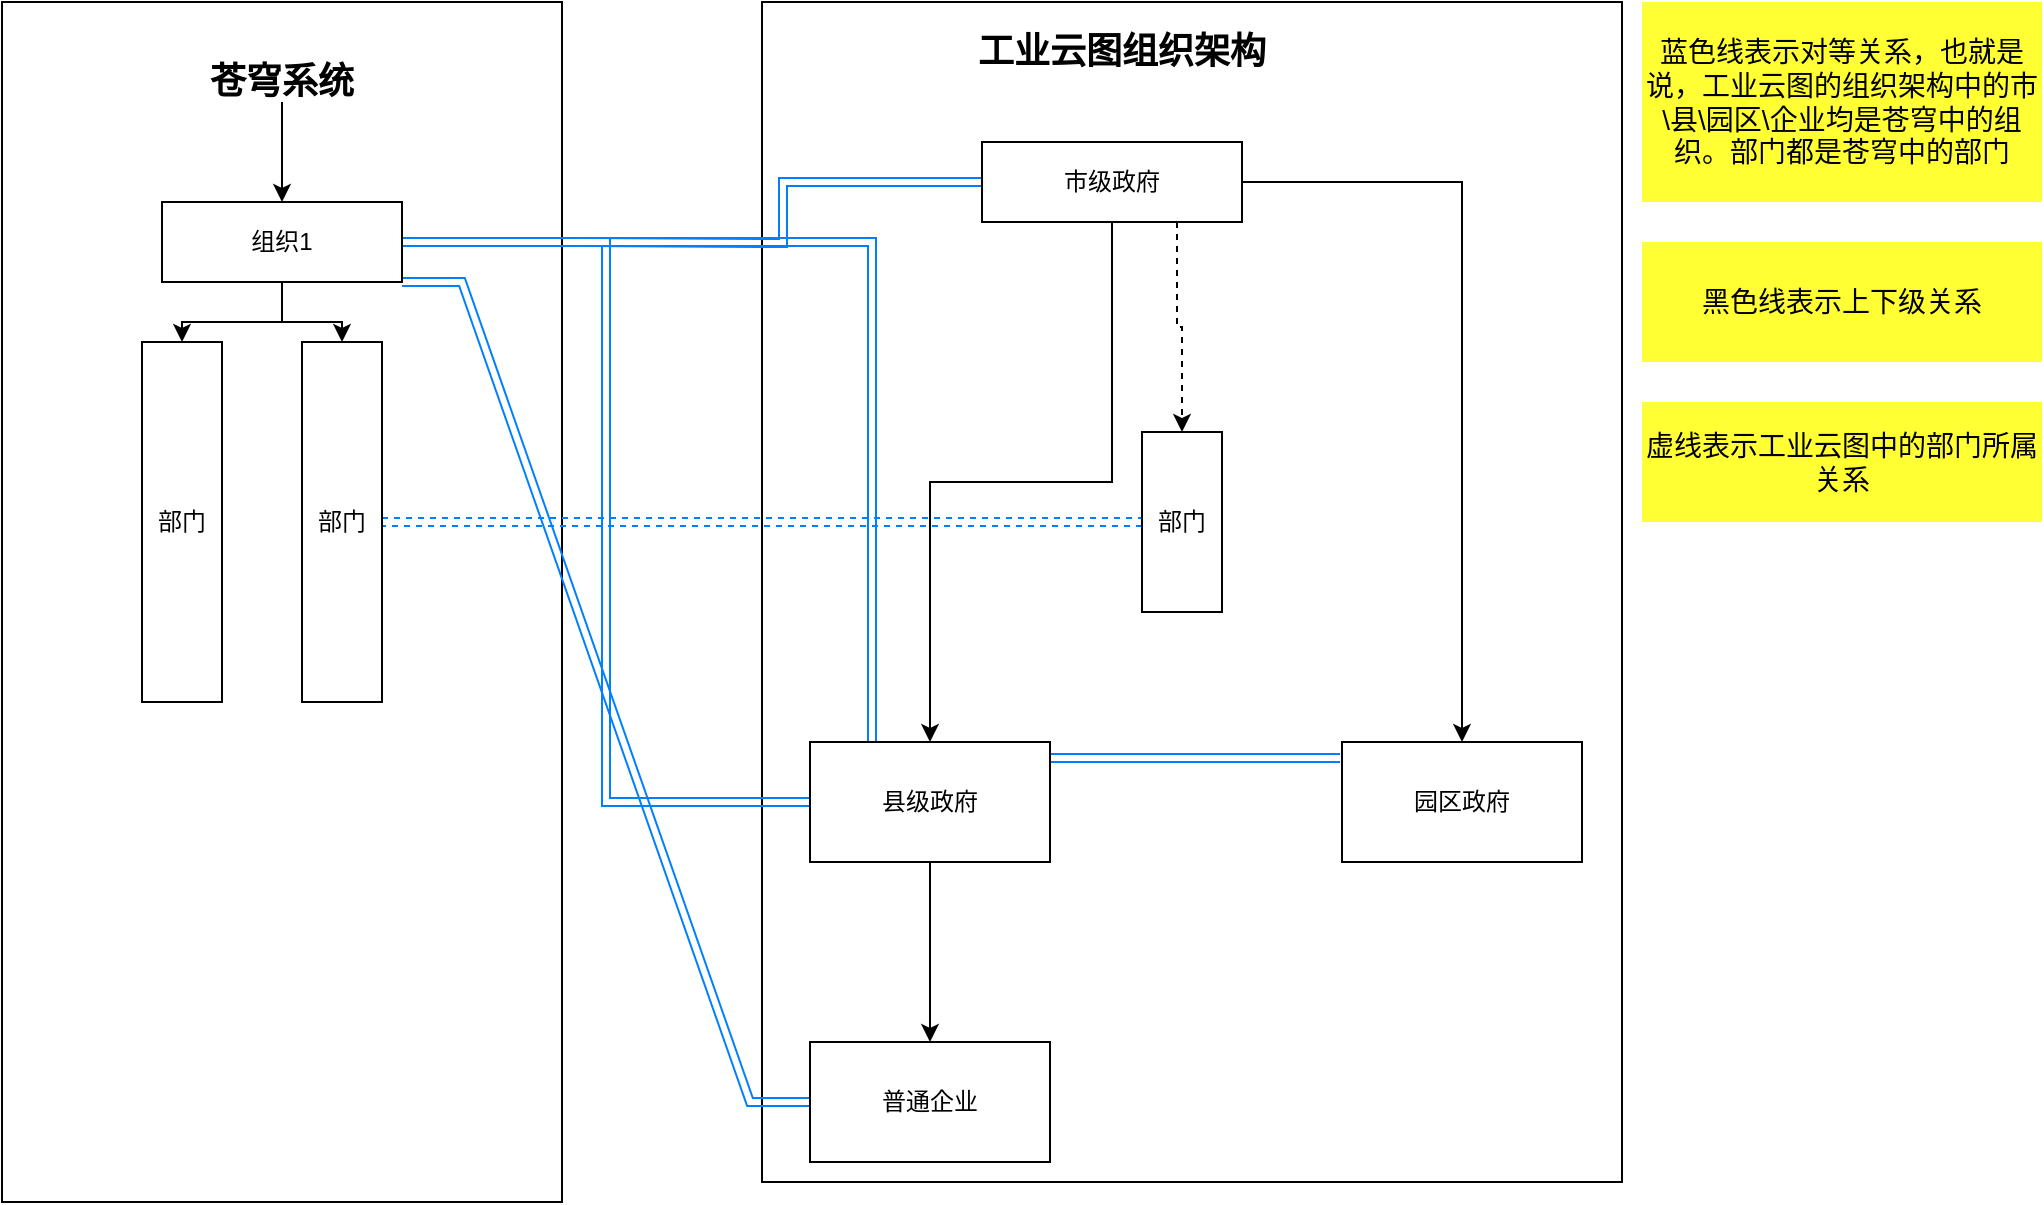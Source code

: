 <mxfile version="14.6.12" type="github">
  <diagram id="SzhYpprUnLFpqMhuG39h" name="Page-1">
    <mxGraphModel dx="2066" dy="734" grid="1" gridSize="10" guides="1" tooltips="1" connect="1" arrows="1" fold="1" page="1" pageScale="1" pageWidth="827" pageHeight="1169" math="0" shadow="0">
      <root>
        <mxCell id="0" />
        <mxCell id="1" parent="0" />
        <mxCell id="AvuxBjVWZXAVx2Q5hfT--40" value="" style="rounded=0;whiteSpace=wrap;html=1;fillColor=#FFFFFF;" vertex="1" parent="1">
          <mxGeometry x="270" width="430" height="590" as="geometry" />
        </mxCell>
        <mxCell id="AvuxBjVWZXAVx2Q5hfT--39" value="" style="rounded=0;whiteSpace=wrap;html=1;fillColor=#FFFFFF;" vertex="1" parent="1">
          <mxGeometry x="-110" width="280" height="600" as="geometry" />
        </mxCell>
        <mxCell id="AvuxBjVWZXAVx2Q5hfT--20" style="edgeStyle=orthogonalEdgeStyle;rounded=0;orthogonalLoop=1;jettySize=auto;html=1;entryX=0;entryY=0.5;entryDx=0;entryDy=0;shape=link;strokeColor=#007FFF;" edge="1" parent="1" target="AvuxBjVWZXAVx2Q5hfT--15">
          <mxGeometry relative="1" as="geometry">
            <mxPoint x="180" y="120" as="sourcePoint" />
          </mxGeometry>
        </mxCell>
        <mxCell id="AvuxBjVWZXAVx2Q5hfT--23" style="edgeStyle=orthogonalEdgeStyle;shape=link;rounded=0;orthogonalLoop=1;jettySize=auto;html=1;entryX=-0.008;entryY=0.133;entryDx=0;entryDy=0;entryPerimeter=0;strokeColor=#007FFF;curved=1;" edge="1" parent="1" source="AvuxBjVWZXAVx2Q5hfT--3" target="AvuxBjVWZXAVx2Q5hfT--18">
          <mxGeometry relative="1" as="geometry" />
        </mxCell>
        <mxCell id="AvuxBjVWZXAVx2Q5hfT--21" style="edgeStyle=orthogonalEdgeStyle;shape=link;rounded=0;orthogonalLoop=1;jettySize=auto;html=1;entryX=0;entryY=0.5;entryDx=0;entryDy=0;strokeColor=#007FFF;exitX=1;exitY=0.5;exitDx=0;exitDy=0;" edge="1" parent="1" source="AvuxBjVWZXAVx2Q5hfT--3" target="AvuxBjVWZXAVx2Q5hfT--16">
          <mxGeometry relative="1" as="geometry">
            <mxPoint x="180" y="120" as="sourcePoint" />
          </mxGeometry>
        </mxCell>
        <mxCell id="AvuxBjVWZXAVx2Q5hfT--26" style="edgeStyle=entityRelationEdgeStyle;shape=link;rounded=0;orthogonalLoop=1;jettySize=auto;html=1;exitX=1;exitY=1;exitDx=0;exitDy=0;entryX=0;entryY=0.5;entryDx=0;entryDy=0;strokeColor=#007FFF;" edge="1" parent="1" source="AvuxBjVWZXAVx2Q5hfT--3" target="AvuxBjVWZXAVx2Q5hfT--17">
          <mxGeometry relative="1" as="geometry" />
        </mxCell>
        <mxCell id="AvuxBjVWZXAVx2Q5hfT--6" style="edgeStyle=orthogonalEdgeStyle;rounded=0;orthogonalLoop=1;jettySize=auto;html=1;" edge="1" parent="1" source="AvuxBjVWZXAVx2Q5hfT--2" target="AvuxBjVWZXAVx2Q5hfT--3">
          <mxGeometry relative="1" as="geometry" />
        </mxCell>
        <mxCell id="AvuxBjVWZXAVx2Q5hfT--2" value="&lt;font style=&quot;font-size: 18px&quot;&gt;&lt;b&gt;苍穹系统&lt;/b&gt;&lt;/font&gt;" style="text;html=1;strokeColor=none;fillColor=none;align=center;verticalAlign=middle;whiteSpace=wrap;rounded=0;" vertex="1" parent="1">
          <mxGeometry x="-30" y="30" width="120" height="20" as="geometry" />
        </mxCell>
        <mxCell id="AvuxBjVWZXAVx2Q5hfT--12" style="edgeStyle=orthogonalEdgeStyle;rounded=0;orthogonalLoop=1;jettySize=auto;html=1;entryX=0.5;entryY=0;entryDx=0;entryDy=0;" edge="1" parent="1" source="AvuxBjVWZXAVx2Q5hfT--3" target="AvuxBjVWZXAVx2Q5hfT--8">
          <mxGeometry relative="1" as="geometry" />
        </mxCell>
        <mxCell id="AvuxBjVWZXAVx2Q5hfT--13" style="edgeStyle=orthogonalEdgeStyle;rounded=0;orthogonalLoop=1;jettySize=auto;html=1;entryX=0.5;entryY=0;entryDx=0;entryDy=0;" edge="1" parent="1" source="AvuxBjVWZXAVx2Q5hfT--3" target="AvuxBjVWZXAVx2Q5hfT--9">
          <mxGeometry relative="1" as="geometry" />
        </mxCell>
        <mxCell id="AvuxBjVWZXAVx2Q5hfT--3" value="组织1" style="rounded=0;whiteSpace=wrap;html=1;" vertex="1" parent="1">
          <mxGeometry x="-30" y="100" width="120" height="40" as="geometry" />
        </mxCell>
        <mxCell id="AvuxBjVWZXAVx2Q5hfT--8" value="部门" style="rounded=0;whiteSpace=wrap;html=1;" vertex="1" parent="1">
          <mxGeometry x="-40" y="170" width="40" height="180" as="geometry" />
        </mxCell>
        <mxCell id="AvuxBjVWZXAVx2Q5hfT--37" style="edgeStyle=orthogonalEdgeStyle;shape=link;rounded=0;orthogonalLoop=1;jettySize=auto;html=1;entryX=0;entryY=0.5;entryDx=0;entryDy=0;dashed=1;strokeColor=#007FFF;" edge="1" parent="1" source="AvuxBjVWZXAVx2Q5hfT--9" target="AvuxBjVWZXAVx2Q5hfT--33">
          <mxGeometry relative="1" as="geometry" />
        </mxCell>
        <mxCell id="AvuxBjVWZXAVx2Q5hfT--9" value="部门" style="rounded=0;whiteSpace=wrap;html=1;" vertex="1" parent="1">
          <mxGeometry x="40" y="170" width="40" height="180" as="geometry" />
        </mxCell>
        <mxCell id="AvuxBjVWZXAVx2Q5hfT--14" value="&lt;font style=&quot;font-size: 18px&quot;&gt;&lt;b&gt;工业云图组织架构&lt;/b&gt;&lt;/font&gt;" style="text;html=1;strokeColor=none;fillColor=none;align=center;verticalAlign=middle;whiteSpace=wrap;rounded=0;" vertex="1" parent="1">
          <mxGeometry x="360" y="10" width="180" height="30" as="geometry" />
        </mxCell>
        <mxCell id="AvuxBjVWZXAVx2Q5hfT--30" style="edgeStyle=orthogonalEdgeStyle;rounded=0;orthogonalLoop=1;jettySize=auto;html=1;exitX=0.5;exitY=1;exitDx=0;exitDy=0;entryX=0.5;entryY=0;entryDx=0;entryDy=0;strokeColor=#000000;" edge="1" parent="1" source="AvuxBjVWZXAVx2Q5hfT--15" target="AvuxBjVWZXAVx2Q5hfT--16">
          <mxGeometry relative="1" as="geometry" />
        </mxCell>
        <mxCell id="AvuxBjVWZXAVx2Q5hfT--31" style="edgeStyle=orthogonalEdgeStyle;rounded=0;orthogonalLoop=1;jettySize=auto;html=1;strokeColor=#000000;" edge="1" parent="1" source="AvuxBjVWZXAVx2Q5hfT--15" target="AvuxBjVWZXAVx2Q5hfT--18">
          <mxGeometry relative="1" as="geometry" />
        </mxCell>
        <mxCell id="AvuxBjVWZXAVx2Q5hfT--34" style="edgeStyle=orthogonalEdgeStyle;rounded=0;orthogonalLoop=1;jettySize=auto;html=1;exitX=0.75;exitY=1;exitDx=0;exitDy=0;entryX=0.5;entryY=0;entryDx=0;entryDy=0;strokeColor=#000000;dashed=1;" edge="1" parent="1" source="AvuxBjVWZXAVx2Q5hfT--15" target="AvuxBjVWZXAVx2Q5hfT--33">
          <mxGeometry relative="1" as="geometry" />
        </mxCell>
        <mxCell id="AvuxBjVWZXAVx2Q5hfT--15" value="市级政府" style="rounded=0;whiteSpace=wrap;html=1;" vertex="1" parent="1">
          <mxGeometry x="380" y="70" width="130" height="40" as="geometry" />
        </mxCell>
        <mxCell id="AvuxBjVWZXAVx2Q5hfT--32" style="edgeStyle=orthogonalEdgeStyle;rounded=0;orthogonalLoop=1;jettySize=auto;html=1;entryX=0.5;entryY=0;entryDx=0;entryDy=0;strokeColor=#000000;" edge="1" parent="1" source="AvuxBjVWZXAVx2Q5hfT--16" target="AvuxBjVWZXAVx2Q5hfT--17">
          <mxGeometry relative="1" as="geometry" />
        </mxCell>
        <mxCell id="AvuxBjVWZXAVx2Q5hfT--16" value="县级政府" style="rounded=0;whiteSpace=wrap;html=1;" vertex="1" parent="1">
          <mxGeometry x="294" y="370" width="120" height="60" as="geometry" />
        </mxCell>
        <mxCell id="AvuxBjVWZXAVx2Q5hfT--17" value="普通企业" style="rounded=0;whiteSpace=wrap;html=1;" vertex="1" parent="1">
          <mxGeometry x="294" y="520" width="120" height="60" as="geometry" />
        </mxCell>
        <mxCell id="AvuxBjVWZXAVx2Q5hfT--18" value="园区政府" style="rounded=0;whiteSpace=wrap;html=1;" vertex="1" parent="1">
          <mxGeometry x="560" y="370" width="120" height="60" as="geometry" />
        </mxCell>
        <mxCell id="AvuxBjVWZXAVx2Q5hfT--33" value="部门" style="rounded=0;whiteSpace=wrap;html=1;" vertex="1" parent="1">
          <mxGeometry x="460" y="215" width="40" height="90" as="geometry" />
        </mxCell>
        <mxCell id="AvuxBjVWZXAVx2Q5hfT--38" value="&lt;font style=&quot;font-size: 14px&quot;&gt;蓝色线表示对等关系，也就是说，工业云图的组织架构中的市\县\园区\企业均是苍穹中的组织。部门都是苍穹中的部门&lt;/font&gt;" style="text;html=1;strokeColor=none;fillColor=#FFFF33;align=center;verticalAlign=middle;whiteSpace=wrap;rounded=0;" vertex="1" parent="1">
          <mxGeometry x="710" width="200" height="100" as="geometry" />
        </mxCell>
        <mxCell id="AvuxBjVWZXAVx2Q5hfT--41" value="&lt;font style=&quot;font-size: 14px&quot;&gt;黑色线表示上下级关系&lt;/font&gt;" style="text;html=1;strokeColor=none;fillColor=#FFFF33;align=center;verticalAlign=middle;whiteSpace=wrap;rounded=0;" vertex="1" parent="1">
          <mxGeometry x="710" y="120" width="200" height="60" as="geometry" />
        </mxCell>
        <mxCell id="AvuxBjVWZXAVx2Q5hfT--42" value="&lt;font style=&quot;font-size: 14px&quot;&gt;虚线表示工业云图中的部门所属关系&lt;/font&gt;" style="text;html=1;strokeColor=none;fillColor=#FFFF33;align=center;verticalAlign=middle;whiteSpace=wrap;rounded=0;" vertex="1" parent="1">
          <mxGeometry x="710" y="200" width="200" height="60" as="geometry" />
        </mxCell>
      </root>
    </mxGraphModel>
  </diagram>
</mxfile>
